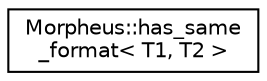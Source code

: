 digraph "Graphical Class Hierarchy"
{
 // LATEX_PDF_SIZE
  edge [fontname="Helvetica",fontsize="10",labelfontname="Helvetica",labelfontsize="10"];
  node [fontname="Helvetica",fontsize="10",shape=record];
  rankdir="LR";
  Node0 [label="Morpheus::has_same\l_format\< T1, T2 \>",height=0.2,width=0.4,color="black", fillcolor="white", style="filled",URL="$classMorpheus_1_1has__same__format.html",tooltip="Checks if the two types have the same format i.e both are valid containers and have the same tag memb..."];
}
